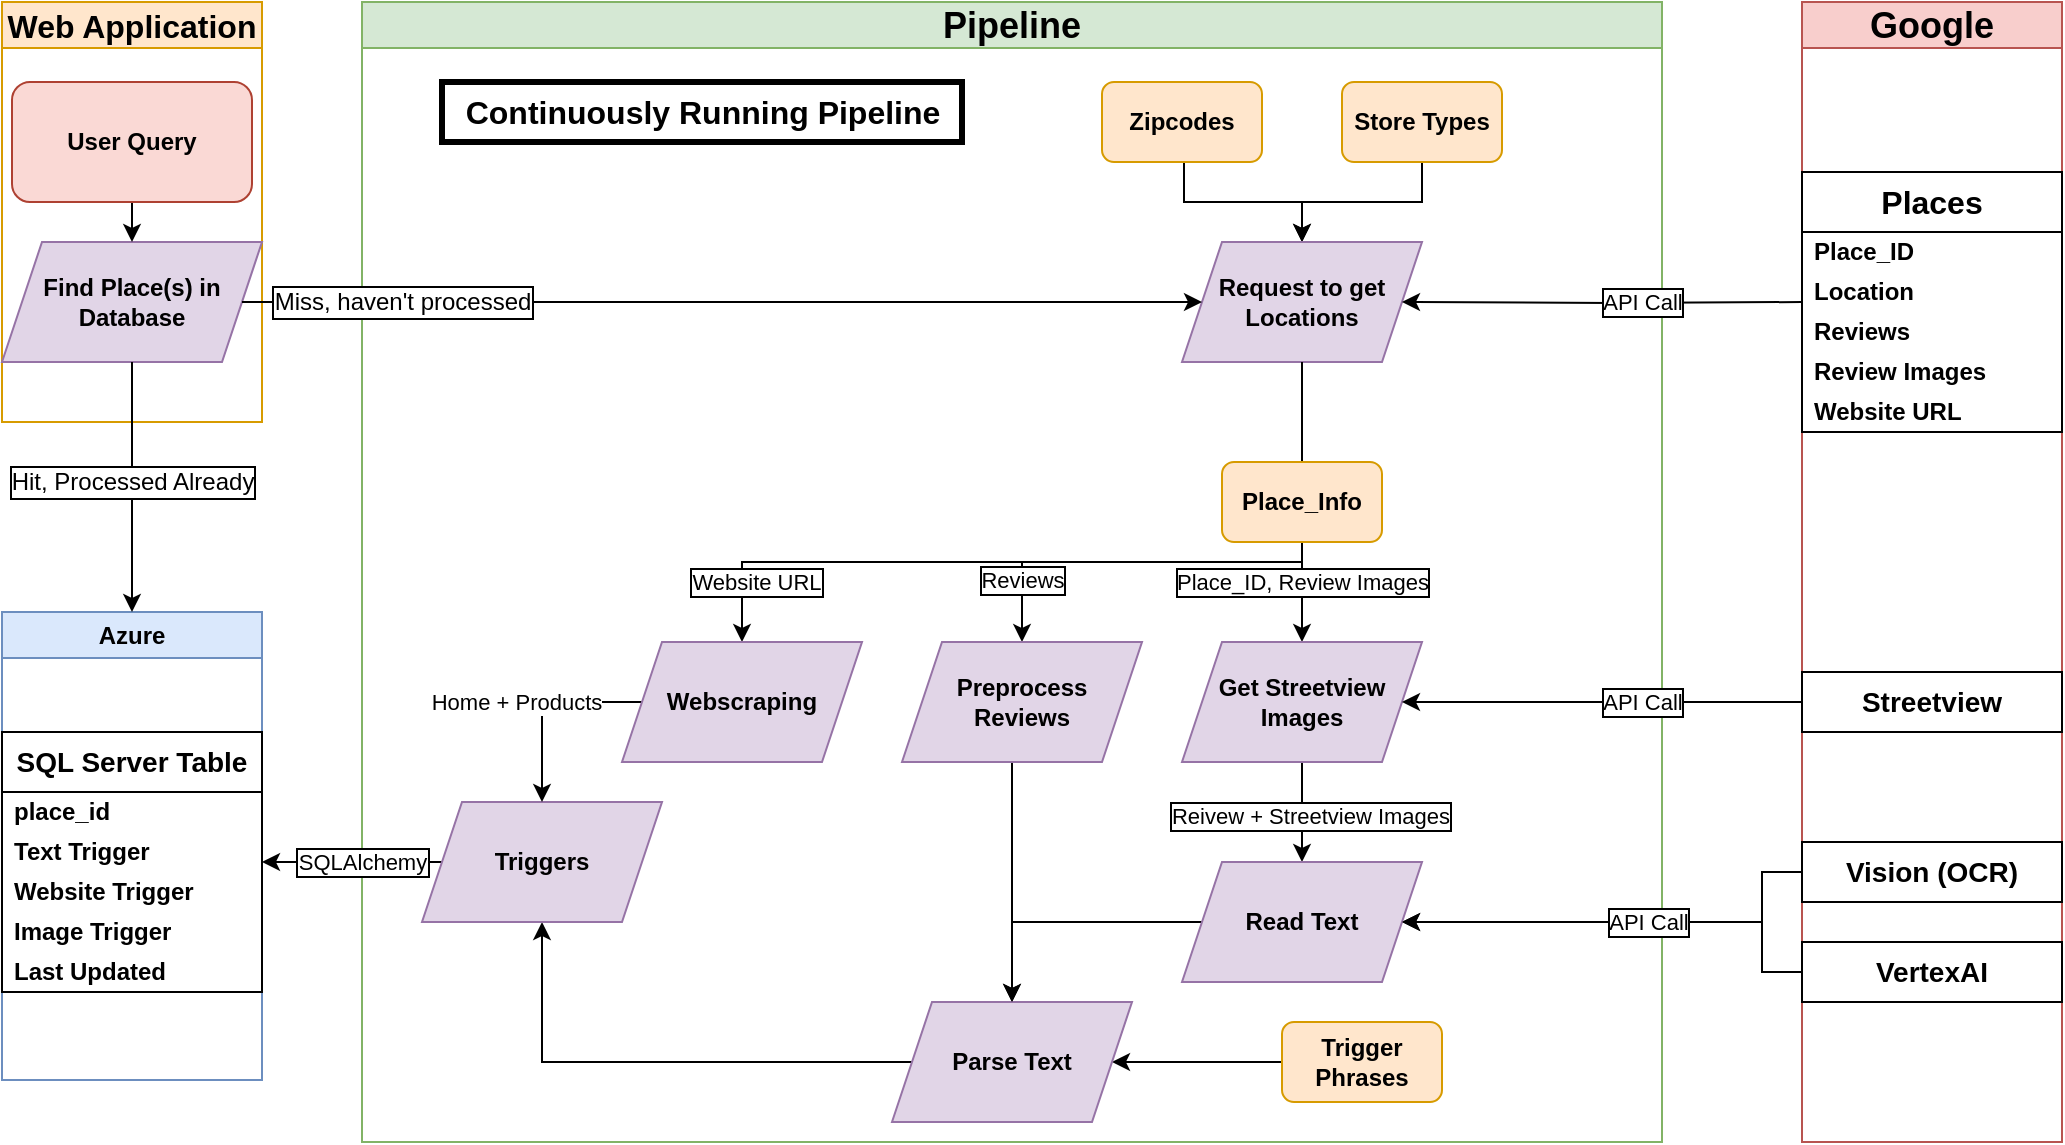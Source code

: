 <mxfile version="22.1.3" type="device">
  <diagram id="C5RBs43oDa-KdzZeNtuy" name="Page-1">
    <mxGraphModel dx="2261" dy="758" grid="1" gridSize="10" guides="1" tooltips="1" connect="1" arrows="1" fold="1" page="1" pageScale="1" pageWidth="827" pageHeight="1169" math="0" shadow="0">
      <root>
        <mxCell id="WIyWlLk6GJQsqaUBKTNV-0" />
        <mxCell id="WIyWlLk6GJQsqaUBKTNV-1" parent="WIyWlLk6GJQsqaUBKTNV-0" />
        <mxCell id="2xGRjS-SmrMaXS4i9r4L-65" style="edgeStyle=orthogonalEdgeStyle;rounded=0;orthogonalLoop=1;jettySize=auto;html=1;exitX=0;exitY=0.5;exitDx=0;exitDy=0;" parent="WIyWlLk6GJQsqaUBKTNV-1" source="s3okz8RrhwKhRl6lQ0Sx-20" target="2xGRjS-SmrMaXS4i9r4L-111" edge="1">
          <mxGeometry relative="1" as="geometry">
            <Array as="points" />
            <mxPoint x="60.05" y="500" as="sourcePoint" />
            <mxPoint x="-260" y="500" as="targetPoint" />
          </mxGeometry>
        </mxCell>
        <mxCell id="s3okz8RrhwKhRl6lQ0Sx-35" style="edgeStyle=orthogonalEdgeStyle;rounded=0;orthogonalLoop=1;jettySize=auto;html=1;entryX=1;entryY=0.5;entryDx=0;entryDy=0;" edge="1" parent="WIyWlLk6GJQsqaUBKTNV-1" source="s3okz8RrhwKhRl6lQ0Sx-15" target="2xGRjS-SmrMaXS4i9r4L-53">
          <mxGeometry relative="1" as="geometry">
            <Array as="points">
              <mxPoint x="530" y="485" />
              <mxPoint x="530" y="460" />
            </Array>
          </mxGeometry>
        </mxCell>
        <mxCell id="2xGRjS-SmrMaXS4i9r4L-1" value="Pipeline" style="swimlane;whiteSpace=wrap;html=1;fillColor=#d5e8d4;strokeColor=#82b366;fontStyle=1;fontSize=18;" parent="WIyWlLk6GJQsqaUBKTNV-1" vertex="1">
          <mxGeometry x="-170" width="650" height="570" as="geometry" />
        </mxCell>
        <mxCell id="s3okz8RrhwKhRl6lQ0Sx-28" style="edgeStyle=orthogonalEdgeStyle;rounded=0;orthogonalLoop=1;jettySize=auto;html=1;entryX=0.5;entryY=0;entryDx=0;entryDy=0;" edge="1" parent="2xGRjS-SmrMaXS4i9r4L-1" source="s3okz8RrhwKhRl6lQ0Sx-24" target="2xGRjS-SmrMaXS4i9r4L-33">
          <mxGeometry relative="1" as="geometry" />
        </mxCell>
        <mxCell id="2xGRjS-SmrMaXS4i9r4L-26" style="edgeStyle=orthogonalEdgeStyle;rounded=0;orthogonalLoop=1;jettySize=auto;html=1;entryX=0.5;entryY=0;entryDx=0;entryDy=0;" parent="2xGRjS-SmrMaXS4i9r4L-1" target="2xGRjS-SmrMaXS4i9r4L-24" edge="1">
          <mxGeometry relative="1" as="geometry">
            <mxPoint x="410" y="80" as="sourcePoint" />
            <Array as="points">
              <mxPoint x="411" y="80" />
              <mxPoint x="411" y="100" />
              <mxPoint x="470" y="100" />
            </Array>
          </mxGeometry>
        </mxCell>
        <mxCell id="2xGRjS-SmrMaXS4i9r4L-5" value="Zipcodes" style="rounded=1;whiteSpace=wrap;html=1;fillColor=#ffe6cc;strokeColor=#d79b00;fontStyle=1" parent="2xGRjS-SmrMaXS4i9r4L-1" vertex="1">
          <mxGeometry x="370" y="40" width="80" height="40" as="geometry" />
        </mxCell>
        <mxCell id="2xGRjS-SmrMaXS4i9r4L-25" style="edgeStyle=orthogonalEdgeStyle;rounded=0;orthogonalLoop=1;jettySize=auto;html=1;" parent="2xGRjS-SmrMaXS4i9r4L-1" source="2xGRjS-SmrMaXS4i9r4L-7" target="2xGRjS-SmrMaXS4i9r4L-24" edge="1">
          <mxGeometry relative="1" as="geometry" />
        </mxCell>
        <mxCell id="2xGRjS-SmrMaXS4i9r4L-7" value="Store Types" style="rounded=1;whiteSpace=wrap;html=1;fillColor=#ffe6cc;strokeColor=#d79b00;fontStyle=1" parent="2xGRjS-SmrMaXS4i9r4L-1" vertex="1">
          <mxGeometry x="490" y="40" width="80" height="40" as="geometry" />
        </mxCell>
        <mxCell id="2xGRjS-SmrMaXS4i9r4L-101" style="edgeStyle=orthogonalEdgeStyle;rounded=0;orthogonalLoop=1;jettySize=auto;html=1;entryX=1;entryY=0.5;entryDx=0;entryDy=0;" parent="2xGRjS-SmrMaXS4i9r4L-1" source="2xGRjS-SmrMaXS4i9r4L-8" target="2xGRjS-SmrMaXS4i9r4L-61" edge="1">
          <mxGeometry relative="1" as="geometry">
            <Array as="points">
              <mxPoint x="420" y="530" />
              <mxPoint x="420" y="530" />
            </Array>
          </mxGeometry>
        </mxCell>
        <mxCell id="2xGRjS-SmrMaXS4i9r4L-8" value="Trigger Phrases" style="rounded=1;whiteSpace=wrap;html=1;fillColor=#ffe6cc;strokeColor=#d79b00;fontStyle=1" parent="2xGRjS-SmrMaXS4i9r4L-1" vertex="1">
          <mxGeometry x="460" y="510" width="80" height="40" as="geometry" />
        </mxCell>
        <mxCell id="2xGRjS-SmrMaXS4i9r4L-24" value="Request to get Locations" style="shape=parallelogram;perimeter=parallelogramPerimeter;whiteSpace=wrap;html=1;fixedSize=1;fillColor=#e1d5e7;strokeColor=#9673a6;fontStyle=1" parent="2xGRjS-SmrMaXS4i9r4L-1" vertex="1">
          <mxGeometry x="410" y="120" width="120" height="60" as="geometry" />
        </mxCell>
        <mxCell id="2xGRjS-SmrMaXS4i9r4L-56" value="" style="edgeStyle=orthogonalEdgeStyle;rounded=0;orthogonalLoop=1;jettySize=auto;html=1;" parent="2xGRjS-SmrMaXS4i9r4L-1" source="2xGRjS-SmrMaXS4i9r4L-33" target="2xGRjS-SmrMaXS4i9r4L-53" edge="1">
          <mxGeometry relative="1" as="geometry" />
        </mxCell>
        <mxCell id="s3okz8RrhwKhRl6lQ0Sx-25" value="Reivew + Streetview Images" style="edgeLabel;html=1;align=center;verticalAlign=middle;resizable=0;points=[];labelBorderColor=default;" vertex="1" connectable="0" parent="2xGRjS-SmrMaXS4i9r4L-56">
          <mxGeometry x="0.08" y="4" relative="1" as="geometry">
            <mxPoint as="offset" />
          </mxGeometry>
        </mxCell>
        <mxCell id="2xGRjS-SmrMaXS4i9r4L-33" value="Get Streetview Images" style="shape=parallelogram;perimeter=parallelogramPerimeter;whiteSpace=wrap;html=1;fixedSize=1;fillColor=#e1d5e7;strokeColor=#9673a6;fontStyle=1" parent="2xGRjS-SmrMaXS4i9r4L-1" vertex="1">
          <mxGeometry x="410" y="320" width="120" height="60" as="geometry" />
        </mxCell>
        <mxCell id="2xGRjS-SmrMaXS4i9r4L-40" style="edgeStyle=orthogonalEdgeStyle;rounded=0;orthogonalLoop=1;jettySize=auto;html=1;exitX=0.5;exitY=1;exitDx=0;exitDy=0;" parent="2xGRjS-SmrMaXS4i9r4L-1" source="2xGRjS-SmrMaXS4i9r4L-24" edge="1">
          <mxGeometry relative="1" as="geometry">
            <mxPoint x="470" y="240" as="targetPoint" />
            <Array as="points">
              <mxPoint x="470" y="240" />
            </Array>
          </mxGeometry>
        </mxCell>
        <mxCell id="2xGRjS-SmrMaXS4i9r4L-94" value="Place_ID, Review Images" style="edgeLabel;html=1;align=center;verticalAlign=middle;resizable=0;points=[];labelBorderColor=default;" parent="2xGRjS-SmrMaXS4i9r4L-40" vertex="1" connectable="0">
          <mxGeometry x="-0.533" y="3" relative="1" as="geometry">
            <mxPoint x="-3" y="96" as="offset" />
          </mxGeometry>
        </mxCell>
        <mxCell id="2xGRjS-SmrMaXS4i9r4L-63" value="" style="edgeStyle=orthogonalEdgeStyle;rounded=0;orthogonalLoop=1;jettySize=auto;html=1;" parent="2xGRjS-SmrMaXS4i9r4L-1" source="2xGRjS-SmrMaXS4i9r4L-53" target="2xGRjS-SmrMaXS4i9r4L-61" edge="1">
          <mxGeometry relative="1" as="geometry" />
        </mxCell>
        <mxCell id="2xGRjS-SmrMaXS4i9r4L-53" value="Read Text" style="shape=parallelogram;perimeter=parallelogramPerimeter;whiteSpace=wrap;html=1;fixedSize=1;fillColor=#e1d5e7;strokeColor=#9673a6;fontStyle=1" parent="2xGRjS-SmrMaXS4i9r4L-1" vertex="1">
          <mxGeometry x="410" y="430" width="120" height="60" as="geometry" />
        </mxCell>
        <mxCell id="s3okz8RrhwKhRl6lQ0Sx-21" style="edgeStyle=orthogonalEdgeStyle;rounded=0;orthogonalLoop=1;jettySize=auto;html=1;entryX=0.5;entryY=1;entryDx=0;entryDy=0;" edge="1" parent="2xGRjS-SmrMaXS4i9r4L-1" source="2xGRjS-SmrMaXS4i9r4L-61" target="s3okz8RrhwKhRl6lQ0Sx-20">
          <mxGeometry relative="1" as="geometry">
            <mxPoint x="160" y="520" as="targetPoint" />
            <Array as="points">
              <mxPoint x="90" y="530" />
            </Array>
          </mxGeometry>
        </mxCell>
        <mxCell id="2xGRjS-SmrMaXS4i9r4L-61" value="Parse Text" style="shape=parallelogram;perimeter=parallelogramPerimeter;whiteSpace=wrap;html=1;fixedSize=1;fillColor=#e1d5e7;strokeColor=#9673a6;fontStyle=1" parent="2xGRjS-SmrMaXS4i9r4L-1" vertex="1">
          <mxGeometry x="265" y="500" width="120" height="60" as="geometry" />
        </mxCell>
        <mxCell id="s3okz8RrhwKhRl6lQ0Sx-20" value="Triggers" style="shape=parallelogram;perimeter=parallelogramPerimeter;whiteSpace=wrap;html=1;fixedSize=1;fillColor=#e1d5e7;strokeColor=#9673a6;fontStyle=1" vertex="1" parent="2xGRjS-SmrMaXS4i9r4L-1">
          <mxGeometry x="30" y="400" width="120" height="60" as="geometry" />
        </mxCell>
        <mxCell id="s3okz8RrhwKhRl6lQ0Sx-26" style="edgeStyle=orthogonalEdgeStyle;rounded=0;orthogonalLoop=1;jettySize=auto;html=1;entryX=0.5;entryY=0;entryDx=0;entryDy=0;" edge="1" parent="2xGRjS-SmrMaXS4i9r4L-1" source="s3okz8RrhwKhRl6lQ0Sx-24" target="s3okz8RrhwKhRl6lQ0Sx-37">
          <mxGeometry relative="1" as="geometry">
            <mxPoint x="260" y="310" as="targetPoint" />
            <Array as="points">
              <mxPoint x="470" y="280" />
              <mxPoint x="190" y="280" />
            </Array>
          </mxGeometry>
        </mxCell>
        <mxCell id="s3okz8RrhwKhRl6lQ0Sx-30" value="Website URL" style="edgeLabel;html=1;align=center;verticalAlign=middle;resizable=0;points=[];labelBorderColor=default;" vertex="1" connectable="0" parent="s3okz8RrhwKhRl6lQ0Sx-26">
          <mxGeometry x="0.385" y="3" relative="1" as="geometry">
            <mxPoint x="-55" y="7" as="offset" />
          </mxGeometry>
        </mxCell>
        <mxCell id="s3okz8RrhwKhRl6lQ0Sx-38" style="edgeStyle=orthogonalEdgeStyle;rounded=0;orthogonalLoop=1;jettySize=auto;html=1;" edge="1" parent="2xGRjS-SmrMaXS4i9r4L-1" source="s3okz8RrhwKhRl6lQ0Sx-24" target="s3okz8RrhwKhRl6lQ0Sx-36">
          <mxGeometry relative="1" as="geometry">
            <Array as="points">
              <mxPoint x="470" y="280" />
              <mxPoint x="330" y="280" />
            </Array>
          </mxGeometry>
        </mxCell>
        <mxCell id="s3okz8RrhwKhRl6lQ0Sx-39" value="Reviews" style="edgeLabel;html=1;align=center;verticalAlign=middle;resizable=0;points=[];labelBorderColor=default;" vertex="1" connectable="0" parent="s3okz8RrhwKhRl6lQ0Sx-38">
          <mxGeometry x="0.789" relative="1" as="geometry">
            <mxPoint y="-11" as="offset" />
          </mxGeometry>
        </mxCell>
        <mxCell id="s3okz8RrhwKhRl6lQ0Sx-24" value="Place_Info" style="rounded=1;whiteSpace=wrap;html=1;fillColor=#ffe6cc;strokeColor=#d79b00;fontStyle=1" vertex="1" parent="2xGRjS-SmrMaXS4i9r4L-1">
          <mxGeometry x="430" y="230" width="80" height="40" as="geometry" />
        </mxCell>
        <mxCell id="s3okz8RrhwKhRl6lQ0Sx-41" style="edgeStyle=orthogonalEdgeStyle;rounded=0;orthogonalLoop=1;jettySize=auto;html=1;" edge="1" parent="2xGRjS-SmrMaXS4i9r4L-1" source="s3okz8RrhwKhRl6lQ0Sx-36" target="2xGRjS-SmrMaXS4i9r4L-61">
          <mxGeometry relative="1" as="geometry">
            <Array as="points">
              <mxPoint x="325" y="420" />
              <mxPoint x="325" y="420" />
            </Array>
          </mxGeometry>
        </mxCell>
        <mxCell id="s3okz8RrhwKhRl6lQ0Sx-36" value="Preprocess &lt;br&gt;Reviews" style="shape=parallelogram;perimeter=parallelogramPerimeter;whiteSpace=wrap;html=1;fixedSize=1;fillColor=#e1d5e7;strokeColor=#9673a6;fontStyle=1" vertex="1" parent="2xGRjS-SmrMaXS4i9r4L-1">
          <mxGeometry x="270" y="320" width="120" height="60" as="geometry" />
        </mxCell>
        <mxCell id="s3okz8RrhwKhRl6lQ0Sx-42" style="edgeStyle=orthogonalEdgeStyle;rounded=0;orthogonalLoop=1;jettySize=auto;html=1;entryX=0.5;entryY=0;entryDx=0;entryDy=0;exitX=0;exitY=0.5;exitDx=0;exitDy=0;" edge="1" parent="2xGRjS-SmrMaXS4i9r4L-1" source="s3okz8RrhwKhRl6lQ0Sx-37" target="s3okz8RrhwKhRl6lQ0Sx-20">
          <mxGeometry relative="1" as="geometry">
            <Array as="points">
              <mxPoint x="90" y="350" />
            </Array>
          </mxGeometry>
        </mxCell>
        <mxCell id="s3okz8RrhwKhRl6lQ0Sx-52" value="Home + Products" style="edgeLabel;html=1;align=center;verticalAlign=middle;resizable=0;points=[];" vertex="1" connectable="0" parent="s3okz8RrhwKhRl6lQ0Sx-42">
          <mxGeometry x="-0.773" y="-1" relative="1" as="geometry">
            <mxPoint x="-52" y="1" as="offset" />
          </mxGeometry>
        </mxCell>
        <mxCell id="s3okz8RrhwKhRl6lQ0Sx-37" value="Webscraping" style="shape=parallelogram;perimeter=parallelogramPerimeter;whiteSpace=wrap;html=1;fixedSize=1;fillColor=#e1d5e7;strokeColor=#9673a6;fontStyle=1" vertex="1" parent="2xGRjS-SmrMaXS4i9r4L-1">
          <mxGeometry x="130" y="320" width="120" height="60" as="geometry" />
        </mxCell>
        <mxCell id="s3okz8RrhwKhRl6lQ0Sx-51" value="Continuously Running Pipeline" style="text;html=1;align=center;verticalAlign=middle;resizable=0;points=[];autosize=1;strokeColor=default;fillColor=none;labelBorderColor=none;strokeWidth=3;fontStyle=1;fontSize=16;" vertex="1" parent="2xGRjS-SmrMaXS4i9r4L-1">
          <mxGeometry x="40" y="40" width="260" height="30" as="geometry" />
        </mxCell>
        <mxCell id="2xGRjS-SmrMaXS4i9r4L-110" value="SQLAlchemy" style="edgeLabel;html=1;align=center;verticalAlign=middle;resizable=0;points=[];rotation=0;labelBorderColor=default;" parent="2xGRjS-SmrMaXS4i9r4L-1" vertex="1" connectable="0">
          <mxGeometry y="429.996" as="geometry" />
        </mxCell>
        <mxCell id="2xGRjS-SmrMaXS4i9r4L-2" value="Azure" style="swimlane;whiteSpace=wrap;html=1;fillColor=#dae8fc;strokeColor=#6c8ebf;" parent="WIyWlLk6GJQsqaUBKTNV-1" vertex="1">
          <mxGeometry x="-350" y="305" width="130" height="234" as="geometry" />
        </mxCell>
        <mxCell id="2xGRjS-SmrMaXS4i9r4L-111" value="SQL Server Table" style="swimlane;fontStyle=1;childLayout=stackLayout;horizontal=1;startSize=30;horizontalStack=0;resizeParent=1;resizeParentMax=0;resizeLast=0;collapsible=1;marginBottom=0;whiteSpace=wrap;html=1;fontSize=14;" parent="2xGRjS-SmrMaXS4i9r4L-2" vertex="1">
          <mxGeometry y="60" width="130" height="130" as="geometry" />
        </mxCell>
        <mxCell id="s3okz8RrhwKhRl6lQ0Sx-2" value="&lt;b&gt;place_id&lt;/b&gt;" style="text;strokeColor=none;fillColor=none;align=left;verticalAlign=middle;spacingLeft=4;spacingRight=4;overflow=hidden;points=[[0,0.5],[1,0.5]];portConstraint=eastwest;rotatable=0;whiteSpace=wrap;html=1;" vertex="1" parent="2xGRjS-SmrMaXS4i9r4L-111">
          <mxGeometry y="30" width="130" height="20" as="geometry" />
        </mxCell>
        <mxCell id="2xGRjS-SmrMaXS4i9r4L-112" value="Text Trigger" style="text;strokeColor=none;fillColor=none;align=left;verticalAlign=middle;spacingLeft=4;spacingRight=4;overflow=hidden;points=[[0,0.5],[1,0.5]];portConstraint=eastwest;rotatable=0;whiteSpace=wrap;html=1;fontStyle=1" parent="2xGRjS-SmrMaXS4i9r4L-111" vertex="1">
          <mxGeometry y="50" width="130" height="20" as="geometry" />
        </mxCell>
        <mxCell id="2xGRjS-SmrMaXS4i9r4L-113" value="Website Trigger" style="text;strokeColor=none;fillColor=none;align=left;verticalAlign=middle;spacingLeft=4;spacingRight=4;overflow=hidden;points=[[0,0.5],[1,0.5]];portConstraint=eastwest;rotatable=0;whiteSpace=wrap;html=1;fontStyle=1" parent="2xGRjS-SmrMaXS4i9r4L-111" vertex="1">
          <mxGeometry y="70" width="130" height="20" as="geometry" />
        </mxCell>
        <mxCell id="2xGRjS-SmrMaXS4i9r4L-114" value="Image Trigger" style="text;strokeColor=none;fillColor=none;align=left;verticalAlign=middle;spacingLeft=4;spacingRight=4;overflow=hidden;points=[[0,0.5],[1,0.5]];portConstraint=eastwest;rotatable=0;whiteSpace=wrap;html=1;fontStyle=1" parent="2xGRjS-SmrMaXS4i9r4L-111" vertex="1">
          <mxGeometry y="90" width="130" height="20" as="geometry" />
        </mxCell>
        <mxCell id="2xGRjS-SmrMaXS4i9r4L-116" value="Last Updated" style="text;strokeColor=none;fillColor=none;align=left;verticalAlign=middle;spacingLeft=4;spacingRight=4;overflow=hidden;points=[[0,0.5],[1,0.5]];portConstraint=eastwest;rotatable=0;whiteSpace=wrap;html=1;fontStyle=1" parent="2xGRjS-SmrMaXS4i9r4L-111" vertex="1">
          <mxGeometry y="110" width="130" height="20" as="geometry" />
        </mxCell>
        <mxCell id="2xGRjS-SmrMaXS4i9r4L-3" value="Google" style="swimlane;whiteSpace=wrap;html=1;fillColor=#f8cecc;strokeColor=#b85450;fontSize=18;" parent="WIyWlLk6GJQsqaUBKTNV-1" vertex="1">
          <mxGeometry x="550" width="130" height="570" as="geometry" />
        </mxCell>
        <mxCell id="2xGRjS-SmrMaXS4i9r4L-10" value="&lt;span style=&quot;font-size: 16px;&quot;&gt;Places&lt;/span&gt;" style="swimlane;fontStyle=1;childLayout=stackLayout;horizontal=1;startSize=30;horizontalStack=0;resizeParent=1;resizeParentMax=0;resizeLast=0;collapsible=1;marginBottom=0;whiteSpace=wrap;html=1;fontSize=16;" parent="2xGRjS-SmrMaXS4i9r4L-3" vertex="1">
          <mxGeometry y="85" width="130" height="130" as="geometry" />
        </mxCell>
        <mxCell id="2xGRjS-SmrMaXS4i9r4L-34" value="Place_ID" style="text;strokeColor=none;fillColor=none;align=left;verticalAlign=middle;spacingLeft=4;spacingRight=4;overflow=hidden;points=[[0,0.5],[1,0.5]];portConstraint=eastwest;rotatable=0;whiteSpace=wrap;html=1;fontStyle=1" parent="2xGRjS-SmrMaXS4i9r4L-10" vertex="1">
          <mxGeometry y="30" width="130" height="20" as="geometry" />
        </mxCell>
        <mxCell id="2xGRjS-SmrMaXS4i9r4L-11" value="Location" style="text;strokeColor=none;fillColor=none;align=left;verticalAlign=middle;spacingLeft=4;spacingRight=4;overflow=hidden;points=[[0,0.5],[1,0.5]];portConstraint=eastwest;rotatable=0;whiteSpace=wrap;html=1;fontStyle=1" parent="2xGRjS-SmrMaXS4i9r4L-10" vertex="1">
          <mxGeometry y="50" width="130" height="20" as="geometry" />
        </mxCell>
        <mxCell id="2xGRjS-SmrMaXS4i9r4L-12" value="Reviews" style="text;strokeColor=none;fillColor=none;align=left;verticalAlign=middle;spacingLeft=4;spacingRight=4;overflow=hidden;points=[[0,0.5],[1,0.5]];portConstraint=eastwest;rotatable=0;whiteSpace=wrap;html=1;fontStyle=1" parent="2xGRjS-SmrMaXS4i9r4L-10" vertex="1">
          <mxGeometry y="70" width="130" height="20" as="geometry" />
        </mxCell>
        <mxCell id="2xGRjS-SmrMaXS4i9r4L-14" value="Review Images" style="text;strokeColor=none;fillColor=none;align=left;verticalAlign=middle;spacingLeft=4;spacingRight=4;overflow=hidden;points=[[0,0.5],[1,0.5]];portConstraint=eastwest;rotatable=0;whiteSpace=wrap;html=1;fontStyle=1" parent="2xGRjS-SmrMaXS4i9r4L-10" vertex="1">
          <mxGeometry y="90" width="130" height="20" as="geometry" />
        </mxCell>
        <mxCell id="2xGRjS-SmrMaXS4i9r4L-13" value="Website URL" style="text;strokeColor=none;fillColor=none;align=left;verticalAlign=middle;spacingLeft=4;spacingRight=4;overflow=hidden;points=[[0,0.5],[1,0.5]];portConstraint=eastwest;rotatable=0;whiteSpace=wrap;html=1;fontStyle=1" parent="2xGRjS-SmrMaXS4i9r4L-10" vertex="1">
          <mxGeometry y="110" width="130" height="20" as="geometry" />
        </mxCell>
        <mxCell id="2xGRjS-SmrMaXS4i9r4L-20" value="Streetview" style="rounded=0;whiteSpace=wrap;html=1;fontStyle=1;fontSize=14;" parent="2xGRjS-SmrMaXS4i9r4L-3" vertex="1">
          <mxGeometry y="335" width="130" height="30" as="geometry" />
        </mxCell>
        <mxCell id="2xGRjS-SmrMaXS4i9r4L-52" value="&lt;b style=&quot;font-size: 14px;&quot;&gt;Vision (OCR)&lt;/b&gt;" style="whiteSpace=wrap;html=1;fontSize=14;" parent="2xGRjS-SmrMaXS4i9r4L-3" vertex="1">
          <mxGeometry y="420" width="130" height="30" as="geometry" />
        </mxCell>
        <mxCell id="s3okz8RrhwKhRl6lQ0Sx-34" style="edgeStyle=orthogonalEdgeStyle;rounded=0;orthogonalLoop=1;jettySize=auto;html=1;exitX=0;exitY=0.5;exitDx=0;exitDy=0;strokeColor=none;" edge="1" parent="2xGRjS-SmrMaXS4i9r4L-3" source="s3okz8RrhwKhRl6lQ0Sx-15">
          <mxGeometry relative="1" as="geometry">
            <mxPoint x="-20" y="460" as="targetPoint" />
          </mxGeometry>
        </mxCell>
        <mxCell id="s3okz8RrhwKhRl6lQ0Sx-15" value="&lt;b style=&quot;font-size: 14px;&quot;&gt;VertexAI&lt;/b&gt;" style="whiteSpace=wrap;html=1;fontSize=14;" vertex="1" parent="2xGRjS-SmrMaXS4i9r4L-3">
          <mxGeometry y="470" width="130" height="30" as="geometry" />
        </mxCell>
        <mxCell id="2xGRjS-SmrMaXS4i9r4L-57" style="edgeStyle=orthogonalEdgeStyle;rounded=0;orthogonalLoop=1;jettySize=auto;html=1;entryX=1;entryY=0.5;entryDx=0;entryDy=0;exitX=0;exitY=0.5;exitDx=0;exitDy=0;jumpStyle=arc;jumpSize=10;" parent="WIyWlLk6GJQsqaUBKTNV-1" source="2xGRjS-SmrMaXS4i9r4L-52" target="2xGRjS-SmrMaXS4i9r4L-53" edge="1">
          <mxGeometry relative="1" as="geometry">
            <mxPoint x="-30" y="389.24" as="sourcePoint" />
            <mxPoint x="98" y="390.24" as="targetPoint" />
            <Array as="points">
              <mxPoint x="530" y="435" />
              <mxPoint x="530" y="460" />
            </Array>
          </mxGeometry>
        </mxCell>
        <mxCell id="2xGRjS-SmrMaXS4i9r4L-58" value="API Call" style="edgeLabel;html=1;align=center;verticalAlign=middle;resizable=0;points=[];labelBorderColor=default;fontStyle=0" parent="2xGRjS-SmrMaXS4i9r4L-57" vertex="1" connectable="0">
          <mxGeometry x="-0.35" y="1" relative="1" as="geometry">
            <mxPoint x="-29" y="-1" as="offset" />
          </mxGeometry>
        </mxCell>
        <mxCell id="s3okz8RrhwKhRl6lQ0Sx-3" value="Web Application" style="swimlane;whiteSpace=wrap;html=1;fillColor=#ffe6cc;strokeColor=#d79b00;fontSize=16;" vertex="1" parent="WIyWlLk6GJQsqaUBKTNV-1">
          <mxGeometry x="-350" width="130" height="210" as="geometry" />
        </mxCell>
        <mxCell id="s3okz8RrhwKhRl6lQ0Sx-10" value="Find Place(s) in Database" style="shape=parallelogram;perimeter=parallelogramPerimeter;whiteSpace=wrap;html=1;fixedSize=1;fillColor=#e1d5e7;strokeColor=#9673a6;fontStyle=1" vertex="1" parent="s3okz8RrhwKhRl6lQ0Sx-3">
          <mxGeometry y="120" width="130" height="60" as="geometry" />
        </mxCell>
        <mxCell id="s3okz8RrhwKhRl6lQ0Sx-47" style="edgeStyle=orthogonalEdgeStyle;rounded=0;orthogonalLoop=1;jettySize=auto;html=1;entryX=0.5;entryY=0;entryDx=0;entryDy=0;" edge="1" parent="s3okz8RrhwKhRl6lQ0Sx-3" target="s3okz8RrhwKhRl6lQ0Sx-10">
          <mxGeometry relative="1" as="geometry">
            <mxPoint x="65" y="100" as="sourcePoint" />
          </mxGeometry>
        </mxCell>
        <mxCell id="s3okz8RrhwKhRl6lQ0Sx-54" value="User Query" style="rounded=1;whiteSpace=wrap;html=1;fillColor=#fad9d5;strokeColor=#ae4132;fontStyle=1" vertex="1" parent="s3okz8RrhwKhRl6lQ0Sx-3">
          <mxGeometry x="5" y="40" width="120" height="60" as="geometry" />
        </mxCell>
        <mxCell id="s3okz8RrhwKhRl6lQ0Sx-17" style="edgeStyle=orthogonalEdgeStyle;rounded=0;orthogonalLoop=1;jettySize=auto;html=1;entryX=1;entryY=0.5;entryDx=0;entryDy=0;" edge="1" parent="WIyWlLk6GJQsqaUBKTNV-1" target="2xGRjS-SmrMaXS4i9r4L-24">
          <mxGeometry relative="1" as="geometry">
            <mxPoint x="550" y="150" as="sourcePoint" />
            <mxPoint x="250" y="175" as="targetPoint" />
          </mxGeometry>
        </mxCell>
        <mxCell id="s3okz8RrhwKhRl6lQ0Sx-18" value="API Call" style="edgeLabel;html=1;align=center;verticalAlign=middle;resizable=0;points=[];labelBorderColor=default;fontStyle=0" vertex="1" connectable="0" parent="WIyWlLk6GJQsqaUBKTNV-1">
          <mxGeometry x="470" y="150" as="geometry" />
        </mxCell>
        <mxCell id="2xGRjS-SmrMaXS4i9r4L-38" style="edgeStyle=orthogonalEdgeStyle;rounded=0;orthogonalLoop=1;jettySize=auto;html=1;entryX=1;entryY=0.5;entryDx=0;entryDy=0;jumpStyle=arc;jumpSize=10;exitX=0;exitY=0.5;exitDx=0;exitDy=0;" parent="WIyWlLk6GJQsqaUBKTNV-1" source="2xGRjS-SmrMaXS4i9r4L-20" target="2xGRjS-SmrMaXS4i9r4L-33" edge="1">
          <mxGeometry relative="1" as="geometry">
            <mxPoint x="590" y="345" as="sourcePoint" />
            <mxPoint x="260" y="350" as="targetPoint" />
          </mxGeometry>
        </mxCell>
        <mxCell id="2xGRjS-SmrMaXS4i9r4L-51" value="API Call" style="edgeLabel;html=1;align=center;verticalAlign=middle;resizable=0;points=[];labelBorderColor=default;fontStyle=0" parent="2xGRjS-SmrMaXS4i9r4L-38" vertex="1" connectable="0">
          <mxGeometry x="-0.35" y="1" relative="1" as="geometry">
            <mxPoint x="-15" y="-1" as="offset" />
          </mxGeometry>
        </mxCell>
        <mxCell id="s3okz8RrhwKhRl6lQ0Sx-43" style="edgeStyle=orthogonalEdgeStyle;rounded=0;orthogonalLoop=1;jettySize=auto;html=1;entryX=0.5;entryY=0;entryDx=0;entryDy=0;" edge="1" parent="WIyWlLk6GJQsqaUBKTNV-1" source="s3okz8RrhwKhRl6lQ0Sx-10" target="2xGRjS-SmrMaXS4i9r4L-2">
          <mxGeometry relative="1" as="geometry" />
        </mxCell>
        <mxCell id="s3okz8RrhwKhRl6lQ0Sx-44" value="Hit, Processed Already" style="edgeLabel;html=1;align=center;verticalAlign=middle;resizable=0;points=[];labelBorderColor=default;fontSize=12;" vertex="1" connectable="0" parent="s3okz8RrhwKhRl6lQ0Sx-43">
          <mxGeometry x="-0.413" relative="1" as="geometry">
            <mxPoint y="23" as="offset" />
          </mxGeometry>
        </mxCell>
        <mxCell id="s3okz8RrhwKhRl6lQ0Sx-45" style="edgeStyle=orthogonalEdgeStyle;rounded=0;orthogonalLoop=1;jettySize=auto;html=1;entryX=0;entryY=0.5;entryDx=0;entryDy=0;exitX=1;exitY=0.5;exitDx=0;exitDy=0;" edge="1" parent="WIyWlLk6GJQsqaUBKTNV-1" source="s3okz8RrhwKhRl6lQ0Sx-10" target="2xGRjS-SmrMaXS4i9r4L-24">
          <mxGeometry relative="1" as="geometry">
            <Array as="points">
              <mxPoint x="-150" y="150" />
              <mxPoint x="-150" y="150" />
            </Array>
          </mxGeometry>
        </mxCell>
        <mxCell id="s3okz8RrhwKhRl6lQ0Sx-46" value="Miss, haven&#39;t processed" style="edgeLabel;html=1;align=center;verticalAlign=middle;resizable=0;points=[];labelBorderColor=default;fontSize=12;" vertex="1" connectable="0" parent="s3okz8RrhwKhRl6lQ0Sx-45">
          <mxGeometry x="-0.741" y="-5" relative="1" as="geometry">
            <mxPoint x="18" y="-5" as="offset" />
          </mxGeometry>
        </mxCell>
      </root>
    </mxGraphModel>
  </diagram>
</mxfile>
